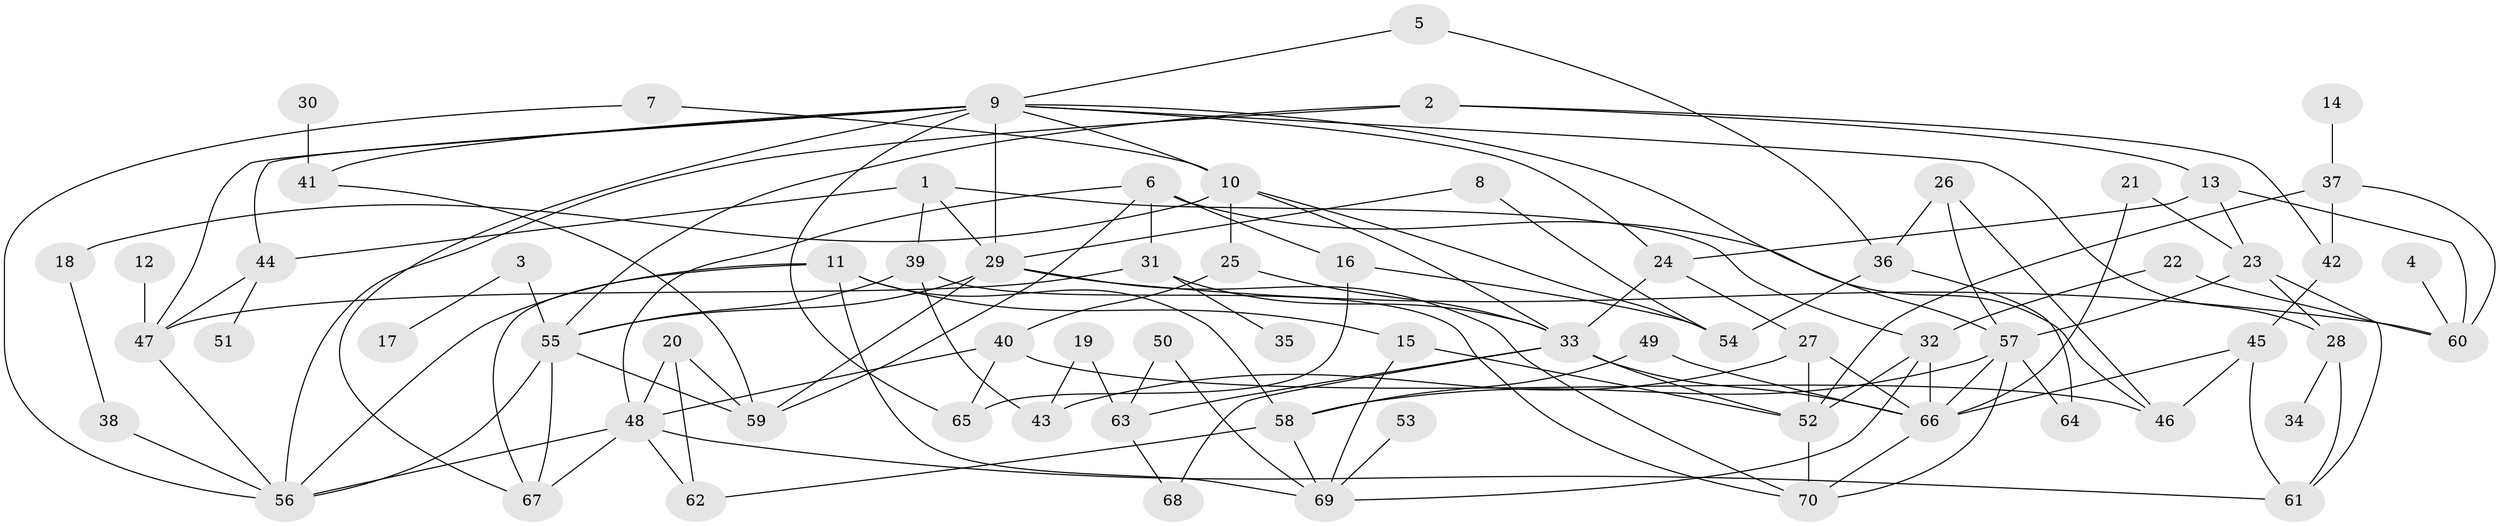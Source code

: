 // original degree distribution, {3: 0.23741007194244604, 8: 0.007194244604316547, 6: 0.03597122302158273, 5: 0.07194244604316546, 7: 0.014388489208633094, 2: 0.302158273381295, 4: 0.16546762589928057, 1: 0.16546762589928057}
// Generated by graph-tools (version 1.1) at 2025/49/03/09/25 03:49:18]
// undirected, 70 vertices, 131 edges
graph export_dot {
graph [start="1"]
  node [color=gray90,style=filled];
  1;
  2;
  3;
  4;
  5;
  6;
  7;
  8;
  9;
  10;
  11;
  12;
  13;
  14;
  15;
  16;
  17;
  18;
  19;
  20;
  21;
  22;
  23;
  24;
  25;
  26;
  27;
  28;
  29;
  30;
  31;
  32;
  33;
  34;
  35;
  36;
  37;
  38;
  39;
  40;
  41;
  42;
  43;
  44;
  45;
  46;
  47;
  48;
  49;
  50;
  51;
  52;
  53;
  54;
  55;
  56;
  57;
  58;
  59;
  60;
  61;
  62;
  63;
  64;
  65;
  66;
  67;
  68;
  69;
  70;
  1 -- 29 [weight=1.0];
  1 -- 32 [weight=1.0];
  1 -- 39 [weight=1.0];
  1 -- 44 [weight=1.0];
  2 -- 13 [weight=1.0];
  2 -- 42 [weight=1.0];
  2 -- 55 [weight=1.0];
  2 -- 56 [weight=1.0];
  3 -- 17 [weight=1.0];
  3 -- 55 [weight=1.0];
  4 -- 60 [weight=1.0];
  5 -- 9 [weight=1.0];
  5 -- 36 [weight=1.0];
  6 -- 16 [weight=1.0];
  6 -- 31 [weight=1.0];
  6 -- 46 [weight=1.0];
  6 -- 48 [weight=1.0];
  6 -- 59 [weight=1.0];
  7 -- 10 [weight=1.0];
  7 -- 56 [weight=1.0];
  8 -- 29 [weight=1.0];
  8 -- 54 [weight=1.0];
  9 -- 10 [weight=1.0];
  9 -- 24 [weight=1.0];
  9 -- 28 [weight=1.0];
  9 -- 29 [weight=1.0];
  9 -- 41 [weight=1.0];
  9 -- 44 [weight=1.0];
  9 -- 47 [weight=1.0];
  9 -- 57 [weight=1.0];
  9 -- 65 [weight=1.0];
  9 -- 67 [weight=1.0];
  10 -- 18 [weight=1.0];
  10 -- 25 [weight=1.0];
  10 -- 33 [weight=1.0];
  10 -- 54 [weight=1.0];
  11 -- 15 [weight=1.0];
  11 -- 56 [weight=1.0];
  11 -- 58 [weight=1.0];
  11 -- 67 [weight=1.0];
  11 -- 69 [weight=1.0];
  12 -- 47 [weight=1.0];
  13 -- 23 [weight=1.0];
  13 -- 24 [weight=1.0];
  13 -- 60 [weight=1.0];
  14 -- 37 [weight=1.0];
  15 -- 52 [weight=1.0];
  15 -- 69 [weight=1.0];
  16 -- 54 [weight=1.0];
  16 -- 65 [weight=1.0];
  18 -- 38 [weight=1.0];
  19 -- 43 [weight=1.0];
  19 -- 63 [weight=1.0];
  20 -- 48 [weight=1.0];
  20 -- 59 [weight=1.0];
  20 -- 62 [weight=1.0];
  21 -- 23 [weight=1.0];
  21 -- 66 [weight=1.0];
  22 -- 32 [weight=1.0];
  22 -- 60 [weight=1.0];
  23 -- 28 [weight=1.0];
  23 -- 57 [weight=1.0];
  23 -- 61 [weight=1.0];
  24 -- 27 [weight=1.0];
  24 -- 33 [weight=1.0];
  25 -- 33 [weight=1.0];
  25 -- 40 [weight=1.0];
  26 -- 36 [weight=1.0];
  26 -- 46 [weight=1.0];
  26 -- 57 [weight=1.0];
  27 -- 43 [weight=1.0];
  27 -- 52 [weight=1.0];
  27 -- 66 [weight=1.0];
  28 -- 34 [weight=1.0];
  28 -- 61 [weight=1.0];
  29 -- 55 [weight=1.0];
  29 -- 59 [weight=1.0];
  29 -- 60 [weight=1.0];
  29 -- 70 [weight=1.0];
  30 -- 41 [weight=1.0];
  31 -- 33 [weight=1.0];
  31 -- 35 [weight=1.0];
  31 -- 47 [weight=1.0];
  32 -- 52 [weight=1.0];
  32 -- 66 [weight=1.0];
  32 -- 69 [weight=1.0];
  33 -- 52 [weight=1.0];
  33 -- 63 [weight=1.0];
  33 -- 66 [weight=1.0];
  33 -- 68 [weight=1.0];
  36 -- 54 [weight=1.0];
  36 -- 64 [weight=1.0];
  37 -- 42 [weight=1.0];
  37 -- 52 [weight=1.0];
  37 -- 60 [weight=1.0];
  38 -- 56 [weight=1.0];
  39 -- 43 [weight=1.0];
  39 -- 55 [weight=1.0];
  39 -- 70 [weight=1.0];
  40 -- 46 [weight=1.0];
  40 -- 48 [weight=1.0];
  40 -- 65 [weight=1.0];
  41 -- 59 [weight=1.0];
  42 -- 45 [weight=1.0];
  44 -- 47 [weight=1.0];
  44 -- 51 [weight=1.0];
  45 -- 46 [weight=1.0];
  45 -- 61 [weight=1.0];
  45 -- 66 [weight=1.0];
  47 -- 56 [weight=1.0];
  48 -- 56 [weight=1.0];
  48 -- 61 [weight=1.0];
  48 -- 62 [weight=1.0];
  48 -- 67 [weight=1.0];
  49 -- 58 [weight=1.0];
  49 -- 66 [weight=1.0];
  50 -- 63 [weight=1.0];
  50 -- 69 [weight=1.0];
  52 -- 70 [weight=1.0];
  53 -- 69 [weight=1.0];
  55 -- 56 [weight=1.0];
  55 -- 59 [weight=1.0];
  55 -- 67 [weight=1.0];
  57 -- 58 [weight=1.0];
  57 -- 64 [weight=1.0];
  57 -- 66 [weight=1.0];
  57 -- 70 [weight=1.0];
  58 -- 62 [weight=1.0];
  58 -- 69 [weight=1.0];
  63 -- 68 [weight=1.0];
  66 -- 70 [weight=1.0];
}
